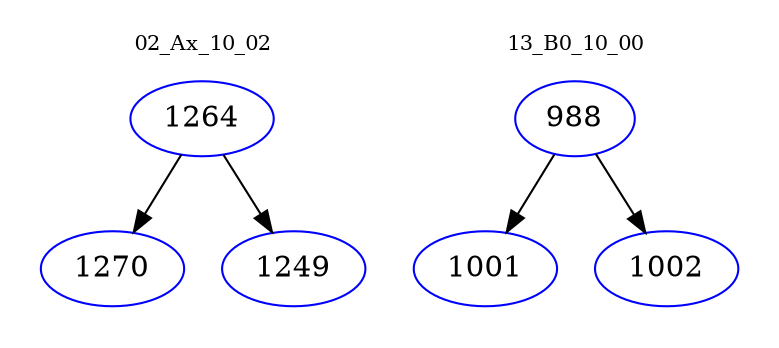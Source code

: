 digraph{
subgraph cluster_0 {
color = white
label = "02_Ax_10_02";
fontsize=10;
T0_1264 [label="1264", color="blue"]
T0_1264 -> T0_1270 [color="black"]
T0_1270 [label="1270", color="blue"]
T0_1264 -> T0_1249 [color="black"]
T0_1249 [label="1249", color="blue"]
}
subgraph cluster_1 {
color = white
label = "13_B0_10_00";
fontsize=10;
T1_988 [label="988", color="blue"]
T1_988 -> T1_1001 [color="black"]
T1_1001 [label="1001", color="blue"]
T1_988 -> T1_1002 [color="black"]
T1_1002 [label="1002", color="blue"]
}
}

